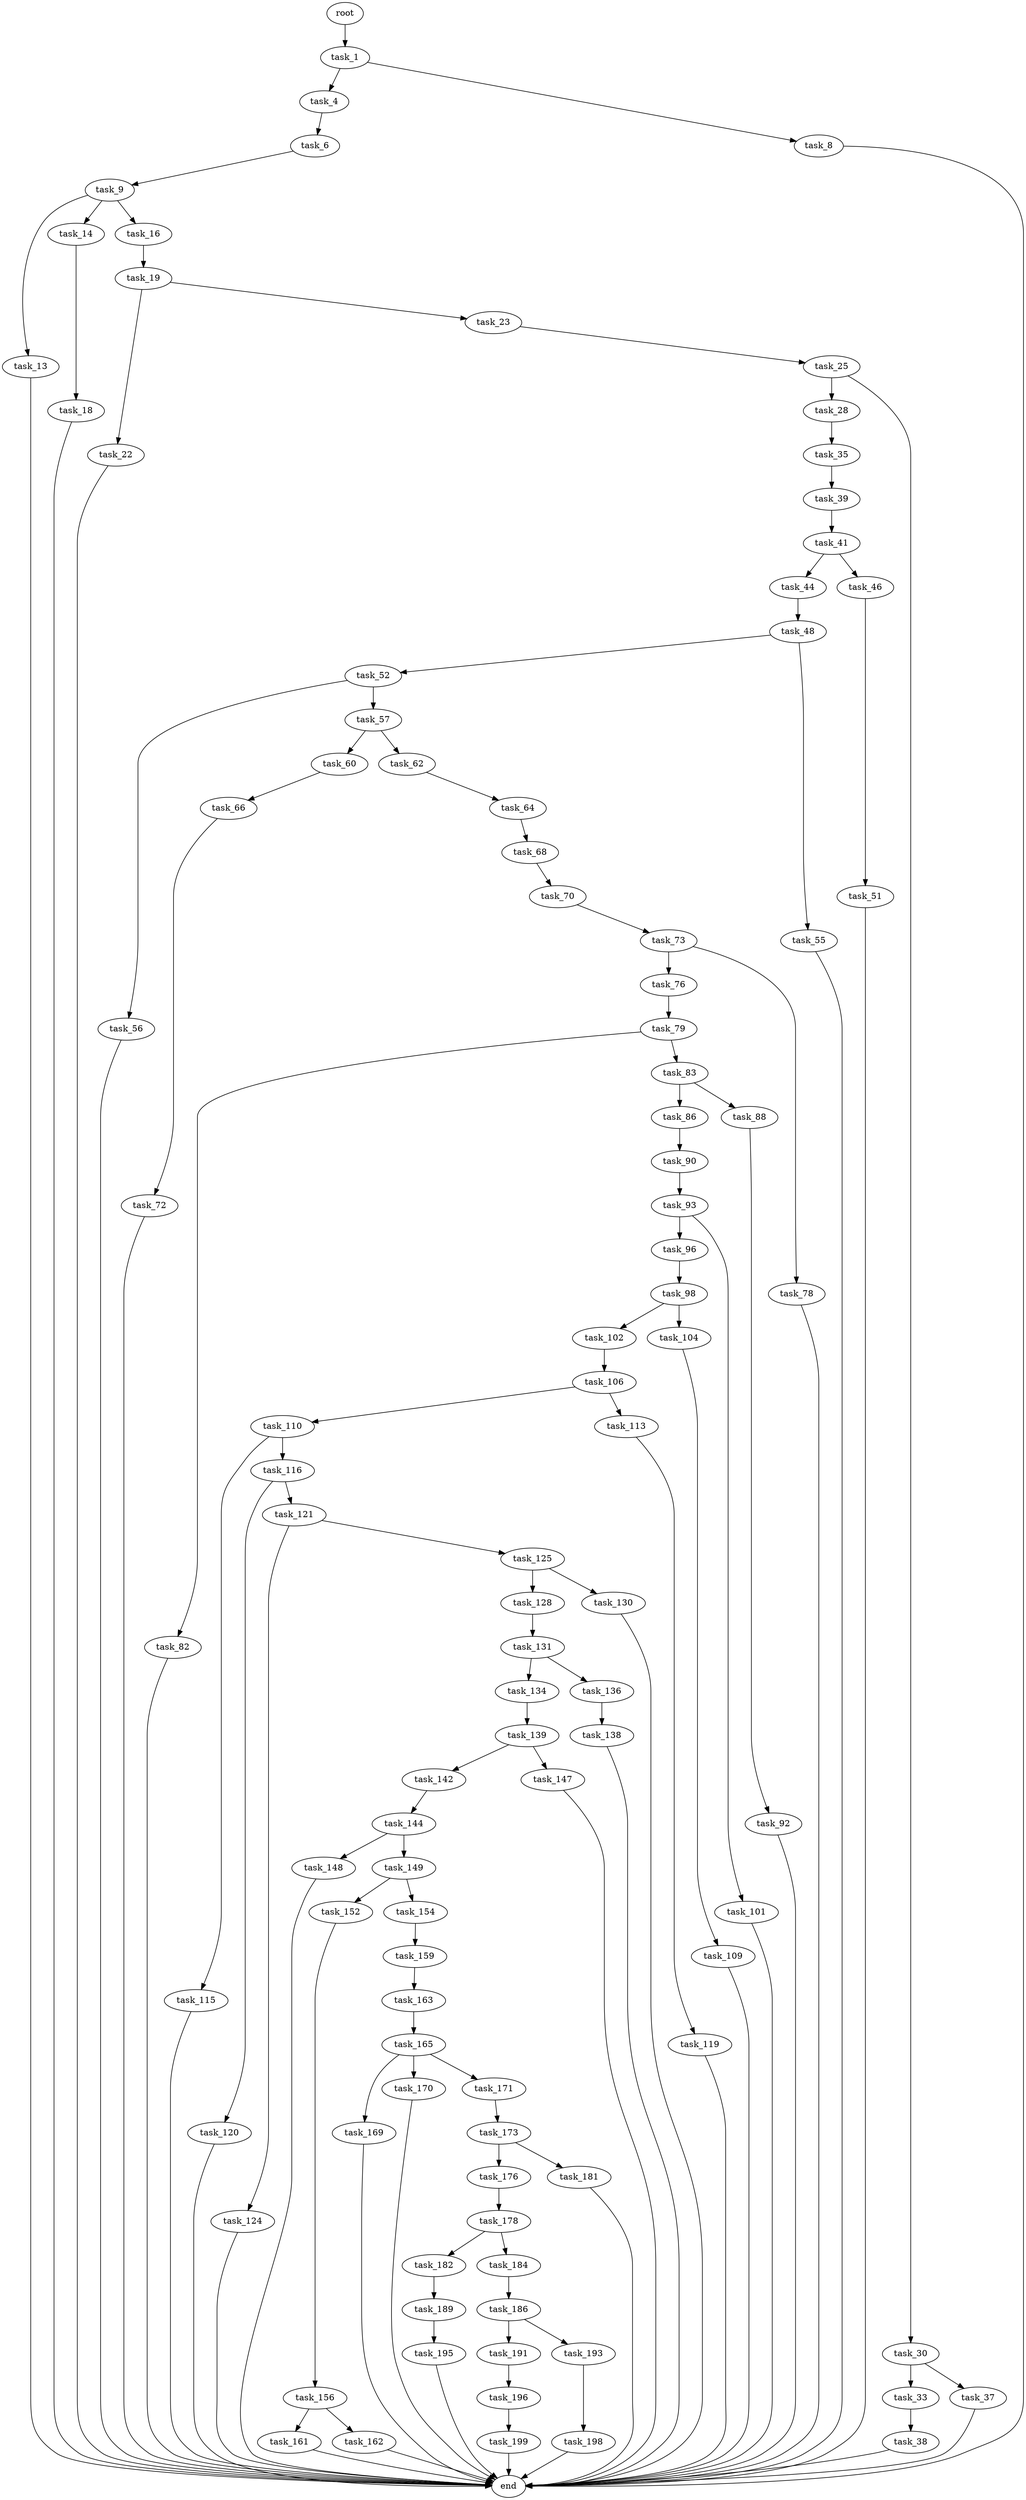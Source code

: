 digraph G {
  root [size="0.000000"];
  task_1 [size="244948114370.000000"];
  task_4 [size="68719476736.000000"];
  task_6 [size="8589934592.000000"];
  task_8 [size="213244172442.000000"];
  task_9 [size="1073741824000.000000"];
  task_13 [size="28991029248.000000"];
  task_14 [size="8589934592.000000"];
  task_16 [size="126686817005.000000"];
  task_18 [size="68719476736.000000"];
  task_19 [size="341172116004.000000"];
  task_22 [size="1991255319.000000"];
  task_23 [size="28991029248.000000"];
  task_25 [size="8589934592.000000"];
  task_28 [size="34482628489.000000"];
  task_30 [size="8009649514.000000"];
  task_33 [size="14783679103.000000"];
  task_35 [size="196856854771.000000"];
  task_37 [size="368293445632.000000"];
  task_38 [size="798603452371.000000"];
  task_39 [size="1073741824000.000000"];
  task_41 [size="28991029248.000000"];
  task_44 [size="607673509810.000000"];
  task_46 [size="1073741824000.000000"];
  task_48 [size="310976850059.000000"];
  task_51 [size="28991029248.000000"];
  task_52 [size="30238871659.000000"];
  task_55 [size="20694728340.000000"];
  task_56 [size="419316312294.000000"];
  task_57 [size="18154525808.000000"];
  task_60 [size="782757789696.000000"];
  task_62 [size="11677335505.000000"];
  task_64 [size="818417053247.000000"];
  task_66 [size="23907097883.000000"];
  task_68 [size="15576268594.000000"];
  task_70 [size="187705011413.000000"];
  task_72 [size="196640592884.000000"];
  task_73 [size="363186807506.000000"];
  task_76 [size="264369179755.000000"];
  task_78 [size="782757789696.000000"];
  task_79 [size="782757789696.000000"];
  task_82 [size="6850467413.000000"];
  task_83 [size="21292487919.000000"];
  task_86 [size="829592513266.000000"];
  task_88 [size="6948328236.000000"];
  task_90 [size="1015484369397.000000"];
  task_92 [size="341913413252.000000"];
  task_93 [size="46925859957.000000"];
  task_96 [size="16959011434.000000"];
  task_98 [size="386916287335.000000"];
  task_101 [size="46526464452.000000"];
  task_102 [size="223668746630.000000"];
  task_104 [size="8589934592.000000"];
  task_106 [size="8589934592.000000"];
  task_109 [size="368293445632.000000"];
  task_110 [size="469251189776.000000"];
  task_113 [size="782757789696.000000"];
  task_115 [size="549755813888.000000"];
  task_116 [size="134217728000.000000"];
  task_119 [size="1597302079.000000"];
  task_120 [size="62200921904.000000"];
  task_121 [size="186590586361.000000"];
  task_124 [size="7193524399.000000"];
  task_125 [size="28991029248.000000"];
  task_128 [size="549755813888.000000"];
  task_130 [size="13929364558.000000"];
  task_131 [size="28991029248.000000"];
  task_134 [size="25852317823.000000"];
  task_136 [size="134217728000.000000"];
  task_138 [size="8589934592.000000"];
  task_139 [size="203404789638.000000"];
  task_142 [size="368293445632.000000"];
  task_144 [size="9736068513.000000"];
  task_147 [size="782757789696.000000"];
  task_148 [size="134217728000.000000"];
  task_149 [size="1534445280.000000"];
  task_152 [size="26234655818.000000"];
  task_154 [size="451352396653.000000"];
  task_156 [size="68719476736.000000"];
  task_159 [size="28991029248.000000"];
  task_161 [size="785585975502.000000"];
  task_162 [size="47381710368.000000"];
  task_163 [size="1073741824000.000000"];
  task_165 [size="9521003656.000000"];
  task_169 [size="7715902768.000000"];
  task_170 [size="1297024811.000000"];
  task_171 [size="592179666943.000000"];
  task_173 [size="4678755541.000000"];
  task_176 [size="721539224.000000"];
  task_178 [size="10902894748.000000"];
  task_181 [size="306652352800.000000"];
  task_182 [size="820603061106.000000"];
  task_184 [size="51832373922.000000"];
  task_186 [size="1073741824000.000000"];
  task_189 [size="729034293264.000000"];
  task_191 [size="3361240737.000000"];
  task_193 [size="311507494234.000000"];
  task_195 [size="549755813888.000000"];
  task_196 [size="349711834057.000000"];
  task_198 [size="19272612941.000000"];
  task_199 [size="68719476736.000000"];
  end [size="0.000000"];

  root -> task_1 [size="1.000000"];
  task_1 -> task_4 [size="209715200.000000"];
  task_1 -> task_8 [size="209715200.000000"];
  task_4 -> task_6 [size="134217728.000000"];
  task_6 -> task_9 [size="33554432.000000"];
  task_8 -> end [size="1.000000"];
  task_9 -> task_13 [size="838860800.000000"];
  task_9 -> task_14 [size="838860800.000000"];
  task_9 -> task_16 [size="838860800.000000"];
  task_13 -> end [size="1.000000"];
  task_14 -> task_18 [size="33554432.000000"];
  task_16 -> task_19 [size="411041792.000000"];
  task_18 -> end [size="1.000000"];
  task_19 -> task_22 [size="411041792.000000"];
  task_19 -> task_23 [size="411041792.000000"];
  task_22 -> end [size="1.000000"];
  task_23 -> task_25 [size="75497472.000000"];
  task_25 -> task_28 [size="33554432.000000"];
  task_25 -> task_30 [size="33554432.000000"];
  task_28 -> task_35 [size="33554432.000000"];
  task_30 -> task_33 [size="209715200.000000"];
  task_30 -> task_37 [size="209715200.000000"];
  task_33 -> task_38 [size="301989888.000000"];
  task_35 -> task_39 [size="209715200.000000"];
  task_37 -> end [size="1.000000"];
  task_38 -> end [size="1.000000"];
  task_39 -> task_41 [size="838860800.000000"];
  task_41 -> task_44 [size="75497472.000000"];
  task_41 -> task_46 [size="75497472.000000"];
  task_44 -> task_48 [size="536870912.000000"];
  task_46 -> task_51 [size="838860800.000000"];
  task_48 -> task_52 [size="209715200.000000"];
  task_48 -> task_55 [size="209715200.000000"];
  task_51 -> end [size="1.000000"];
  task_52 -> task_56 [size="536870912.000000"];
  task_52 -> task_57 [size="536870912.000000"];
  task_55 -> end [size="1.000000"];
  task_56 -> end [size="1.000000"];
  task_57 -> task_60 [size="411041792.000000"];
  task_57 -> task_62 [size="411041792.000000"];
  task_60 -> task_66 [size="679477248.000000"];
  task_62 -> task_64 [size="838860800.000000"];
  task_64 -> task_68 [size="679477248.000000"];
  task_66 -> task_72 [size="75497472.000000"];
  task_68 -> task_70 [size="301989888.000000"];
  task_70 -> task_73 [size="536870912.000000"];
  task_72 -> end [size="1.000000"];
  task_73 -> task_76 [size="301989888.000000"];
  task_73 -> task_78 [size="301989888.000000"];
  task_76 -> task_79 [size="209715200.000000"];
  task_78 -> end [size="1.000000"];
  task_79 -> task_82 [size="679477248.000000"];
  task_79 -> task_83 [size="679477248.000000"];
  task_82 -> end [size="1.000000"];
  task_83 -> task_86 [size="536870912.000000"];
  task_83 -> task_88 [size="536870912.000000"];
  task_86 -> task_90 [size="679477248.000000"];
  task_88 -> task_92 [size="301989888.000000"];
  task_90 -> task_93 [size="838860800.000000"];
  task_92 -> end [size="1.000000"];
  task_93 -> task_96 [size="838860800.000000"];
  task_93 -> task_101 [size="838860800.000000"];
  task_96 -> task_98 [size="679477248.000000"];
  task_98 -> task_102 [size="301989888.000000"];
  task_98 -> task_104 [size="301989888.000000"];
  task_101 -> end [size="1.000000"];
  task_102 -> task_106 [size="536870912.000000"];
  task_104 -> task_109 [size="33554432.000000"];
  task_106 -> task_110 [size="33554432.000000"];
  task_106 -> task_113 [size="33554432.000000"];
  task_109 -> end [size="1.000000"];
  task_110 -> task_115 [size="679477248.000000"];
  task_110 -> task_116 [size="679477248.000000"];
  task_113 -> task_119 [size="679477248.000000"];
  task_115 -> end [size="1.000000"];
  task_116 -> task_120 [size="209715200.000000"];
  task_116 -> task_121 [size="209715200.000000"];
  task_119 -> end [size="1.000000"];
  task_120 -> end [size="1.000000"];
  task_121 -> task_124 [size="209715200.000000"];
  task_121 -> task_125 [size="209715200.000000"];
  task_124 -> end [size="1.000000"];
  task_125 -> task_128 [size="75497472.000000"];
  task_125 -> task_130 [size="75497472.000000"];
  task_128 -> task_131 [size="536870912.000000"];
  task_130 -> end [size="1.000000"];
  task_131 -> task_134 [size="75497472.000000"];
  task_131 -> task_136 [size="75497472.000000"];
  task_134 -> task_139 [size="411041792.000000"];
  task_136 -> task_138 [size="209715200.000000"];
  task_138 -> end [size="1.000000"];
  task_139 -> task_142 [size="134217728.000000"];
  task_139 -> task_147 [size="134217728.000000"];
  task_142 -> task_144 [size="411041792.000000"];
  task_144 -> task_148 [size="33554432.000000"];
  task_144 -> task_149 [size="33554432.000000"];
  task_147 -> end [size="1.000000"];
  task_148 -> end [size="1.000000"];
  task_149 -> task_152 [size="33554432.000000"];
  task_149 -> task_154 [size="33554432.000000"];
  task_152 -> task_156 [size="679477248.000000"];
  task_154 -> task_159 [size="536870912.000000"];
  task_156 -> task_161 [size="134217728.000000"];
  task_156 -> task_162 [size="134217728.000000"];
  task_159 -> task_163 [size="75497472.000000"];
  task_161 -> end [size="1.000000"];
  task_162 -> end [size="1.000000"];
  task_163 -> task_165 [size="838860800.000000"];
  task_165 -> task_169 [size="411041792.000000"];
  task_165 -> task_170 [size="411041792.000000"];
  task_165 -> task_171 [size="411041792.000000"];
  task_169 -> end [size="1.000000"];
  task_170 -> end [size="1.000000"];
  task_171 -> task_173 [size="536870912.000000"];
  task_173 -> task_176 [size="134217728.000000"];
  task_173 -> task_181 [size="134217728.000000"];
  task_176 -> task_178 [size="33554432.000000"];
  task_178 -> task_182 [size="209715200.000000"];
  task_178 -> task_184 [size="209715200.000000"];
  task_181 -> end [size="1.000000"];
  task_182 -> task_189 [size="536870912.000000"];
  task_184 -> task_186 [size="838860800.000000"];
  task_186 -> task_191 [size="838860800.000000"];
  task_186 -> task_193 [size="838860800.000000"];
  task_189 -> task_195 [size="536870912.000000"];
  task_191 -> task_196 [size="134217728.000000"];
  task_193 -> task_198 [size="301989888.000000"];
  task_195 -> end [size="1.000000"];
  task_196 -> task_199 [size="679477248.000000"];
  task_198 -> end [size="1.000000"];
  task_199 -> end [size="1.000000"];
}
